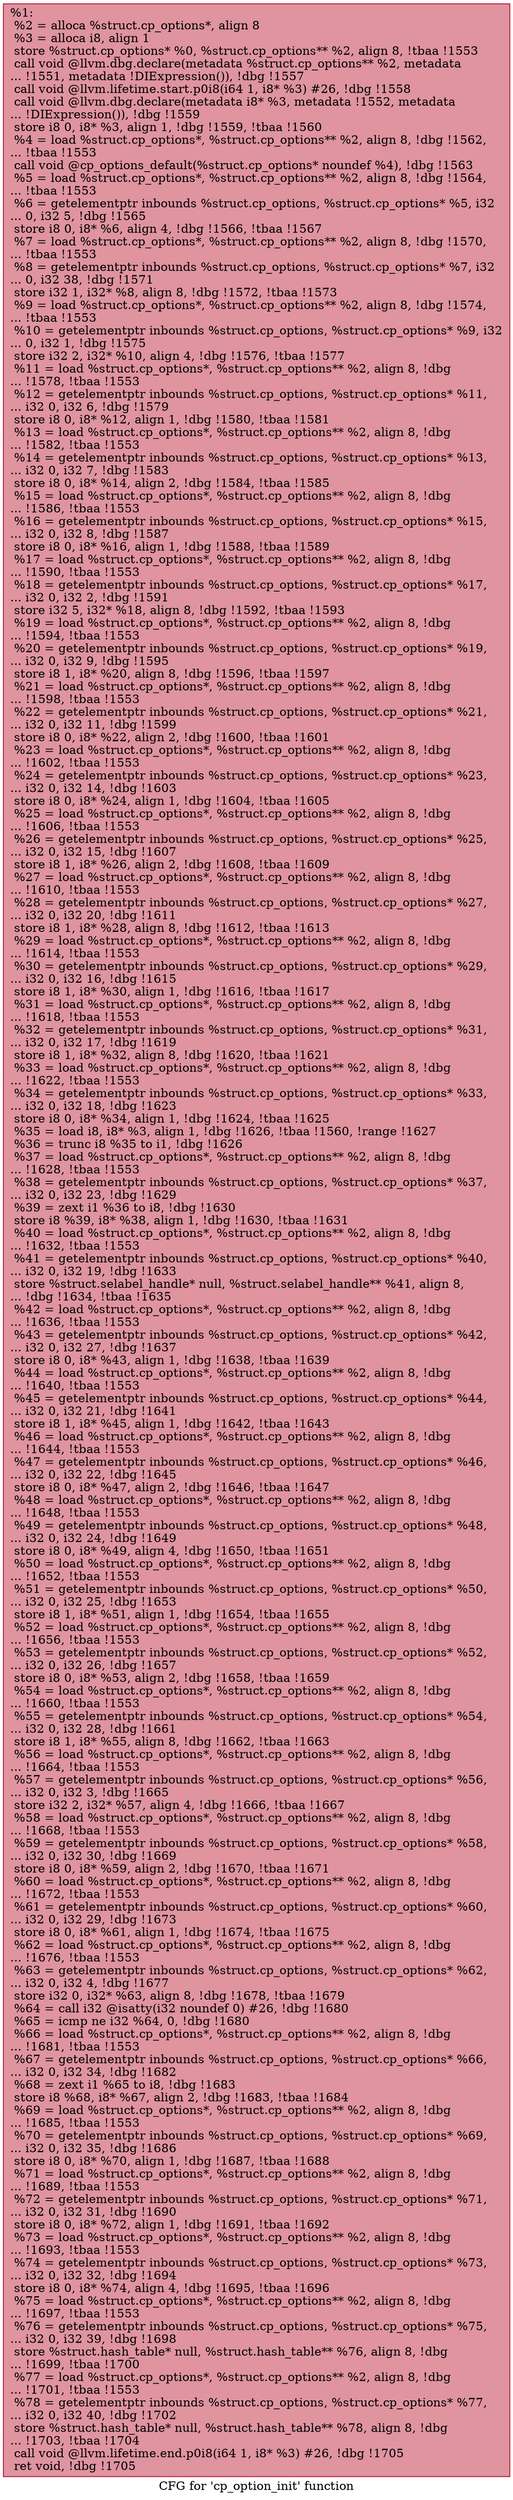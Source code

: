 digraph "CFG for 'cp_option_init' function" {
	label="CFG for 'cp_option_init' function";

	Node0x10a59c0 [shape=record,color="#b70d28ff", style=filled, fillcolor="#b70d2870",label="{%1:\l  %2 = alloca %struct.cp_options*, align 8\l  %3 = alloca i8, align 1\l  store %struct.cp_options* %0, %struct.cp_options** %2, align 8, !tbaa !1553\l  call void @llvm.dbg.declare(metadata %struct.cp_options** %2, metadata\l... !1551, metadata !DIExpression()), !dbg !1557\l  call void @llvm.lifetime.start.p0i8(i64 1, i8* %3) #26, !dbg !1558\l  call void @llvm.dbg.declare(metadata i8* %3, metadata !1552, metadata\l... !DIExpression()), !dbg !1559\l  store i8 0, i8* %3, align 1, !dbg !1559, !tbaa !1560\l  %4 = load %struct.cp_options*, %struct.cp_options** %2, align 8, !dbg !1562,\l... !tbaa !1553\l  call void @cp_options_default(%struct.cp_options* noundef %4), !dbg !1563\l  %5 = load %struct.cp_options*, %struct.cp_options** %2, align 8, !dbg !1564,\l... !tbaa !1553\l  %6 = getelementptr inbounds %struct.cp_options, %struct.cp_options* %5, i32\l... 0, i32 5, !dbg !1565\l  store i8 0, i8* %6, align 4, !dbg !1566, !tbaa !1567\l  %7 = load %struct.cp_options*, %struct.cp_options** %2, align 8, !dbg !1570,\l... !tbaa !1553\l  %8 = getelementptr inbounds %struct.cp_options, %struct.cp_options* %7, i32\l... 0, i32 38, !dbg !1571\l  store i32 1, i32* %8, align 8, !dbg !1572, !tbaa !1573\l  %9 = load %struct.cp_options*, %struct.cp_options** %2, align 8, !dbg !1574,\l... !tbaa !1553\l  %10 = getelementptr inbounds %struct.cp_options, %struct.cp_options* %9, i32\l... 0, i32 1, !dbg !1575\l  store i32 2, i32* %10, align 4, !dbg !1576, !tbaa !1577\l  %11 = load %struct.cp_options*, %struct.cp_options** %2, align 8, !dbg\l... !1578, !tbaa !1553\l  %12 = getelementptr inbounds %struct.cp_options, %struct.cp_options* %11,\l... i32 0, i32 6, !dbg !1579\l  store i8 0, i8* %12, align 1, !dbg !1580, !tbaa !1581\l  %13 = load %struct.cp_options*, %struct.cp_options** %2, align 8, !dbg\l... !1582, !tbaa !1553\l  %14 = getelementptr inbounds %struct.cp_options, %struct.cp_options* %13,\l... i32 0, i32 7, !dbg !1583\l  store i8 0, i8* %14, align 2, !dbg !1584, !tbaa !1585\l  %15 = load %struct.cp_options*, %struct.cp_options** %2, align 8, !dbg\l... !1586, !tbaa !1553\l  %16 = getelementptr inbounds %struct.cp_options, %struct.cp_options* %15,\l... i32 0, i32 8, !dbg !1587\l  store i8 0, i8* %16, align 1, !dbg !1588, !tbaa !1589\l  %17 = load %struct.cp_options*, %struct.cp_options** %2, align 8, !dbg\l... !1590, !tbaa !1553\l  %18 = getelementptr inbounds %struct.cp_options, %struct.cp_options* %17,\l... i32 0, i32 2, !dbg !1591\l  store i32 5, i32* %18, align 8, !dbg !1592, !tbaa !1593\l  %19 = load %struct.cp_options*, %struct.cp_options** %2, align 8, !dbg\l... !1594, !tbaa !1553\l  %20 = getelementptr inbounds %struct.cp_options, %struct.cp_options* %19,\l... i32 0, i32 9, !dbg !1595\l  store i8 1, i8* %20, align 8, !dbg !1596, !tbaa !1597\l  %21 = load %struct.cp_options*, %struct.cp_options** %2, align 8, !dbg\l... !1598, !tbaa !1553\l  %22 = getelementptr inbounds %struct.cp_options, %struct.cp_options* %21,\l... i32 0, i32 11, !dbg !1599\l  store i8 0, i8* %22, align 2, !dbg !1600, !tbaa !1601\l  %23 = load %struct.cp_options*, %struct.cp_options** %2, align 8, !dbg\l... !1602, !tbaa !1553\l  %24 = getelementptr inbounds %struct.cp_options, %struct.cp_options* %23,\l... i32 0, i32 14, !dbg !1603\l  store i8 0, i8* %24, align 1, !dbg !1604, !tbaa !1605\l  %25 = load %struct.cp_options*, %struct.cp_options** %2, align 8, !dbg\l... !1606, !tbaa !1553\l  %26 = getelementptr inbounds %struct.cp_options, %struct.cp_options* %25,\l... i32 0, i32 15, !dbg !1607\l  store i8 1, i8* %26, align 2, !dbg !1608, !tbaa !1609\l  %27 = load %struct.cp_options*, %struct.cp_options** %2, align 8, !dbg\l... !1610, !tbaa !1553\l  %28 = getelementptr inbounds %struct.cp_options, %struct.cp_options* %27,\l... i32 0, i32 20, !dbg !1611\l  store i8 1, i8* %28, align 8, !dbg !1612, !tbaa !1613\l  %29 = load %struct.cp_options*, %struct.cp_options** %2, align 8, !dbg\l... !1614, !tbaa !1553\l  %30 = getelementptr inbounds %struct.cp_options, %struct.cp_options* %29,\l... i32 0, i32 16, !dbg !1615\l  store i8 1, i8* %30, align 1, !dbg !1616, !tbaa !1617\l  %31 = load %struct.cp_options*, %struct.cp_options** %2, align 8, !dbg\l... !1618, !tbaa !1553\l  %32 = getelementptr inbounds %struct.cp_options, %struct.cp_options* %31,\l... i32 0, i32 17, !dbg !1619\l  store i8 1, i8* %32, align 8, !dbg !1620, !tbaa !1621\l  %33 = load %struct.cp_options*, %struct.cp_options** %2, align 8, !dbg\l... !1622, !tbaa !1553\l  %34 = getelementptr inbounds %struct.cp_options, %struct.cp_options* %33,\l... i32 0, i32 18, !dbg !1623\l  store i8 0, i8* %34, align 1, !dbg !1624, !tbaa !1625\l  %35 = load i8, i8* %3, align 1, !dbg !1626, !tbaa !1560, !range !1627\l  %36 = trunc i8 %35 to i1, !dbg !1626\l  %37 = load %struct.cp_options*, %struct.cp_options** %2, align 8, !dbg\l... !1628, !tbaa !1553\l  %38 = getelementptr inbounds %struct.cp_options, %struct.cp_options* %37,\l... i32 0, i32 23, !dbg !1629\l  %39 = zext i1 %36 to i8, !dbg !1630\l  store i8 %39, i8* %38, align 1, !dbg !1630, !tbaa !1631\l  %40 = load %struct.cp_options*, %struct.cp_options** %2, align 8, !dbg\l... !1632, !tbaa !1553\l  %41 = getelementptr inbounds %struct.cp_options, %struct.cp_options* %40,\l... i32 0, i32 19, !dbg !1633\l  store %struct.selabel_handle* null, %struct.selabel_handle** %41, align 8,\l... !dbg !1634, !tbaa !1635\l  %42 = load %struct.cp_options*, %struct.cp_options** %2, align 8, !dbg\l... !1636, !tbaa !1553\l  %43 = getelementptr inbounds %struct.cp_options, %struct.cp_options* %42,\l... i32 0, i32 27, !dbg !1637\l  store i8 0, i8* %43, align 1, !dbg !1638, !tbaa !1639\l  %44 = load %struct.cp_options*, %struct.cp_options** %2, align 8, !dbg\l... !1640, !tbaa !1553\l  %45 = getelementptr inbounds %struct.cp_options, %struct.cp_options* %44,\l... i32 0, i32 21, !dbg !1641\l  store i8 1, i8* %45, align 1, !dbg !1642, !tbaa !1643\l  %46 = load %struct.cp_options*, %struct.cp_options** %2, align 8, !dbg\l... !1644, !tbaa !1553\l  %47 = getelementptr inbounds %struct.cp_options, %struct.cp_options* %46,\l... i32 0, i32 22, !dbg !1645\l  store i8 0, i8* %47, align 2, !dbg !1646, !tbaa !1647\l  %48 = load %struct.cp_options*, %struct.cp_options** %2, align 8, !dbg\l... !1648, !tbaa !1553\l  %49 = getelementptr inbounds %struct.cp_options, %struct.cp_options* %48,\l... i32 0, i32 24, !dbg !1649\l  store i8 0, i8* %49, align 4, !dbg !1650, !tbaa !1651\l  %50 = load %struct.cp_options*, %struct.cp_options** %2, align 8, !dbg\l... !1652, !tbaa !1553\l  %51 = getelementptr inbounds %struct.cp_options, %struct.cp_options* %50,\l... i32 0, i32 25, !dbg !1653\l  store i8 1, i8* %51, align 1, !dbg !1654, !tbaa !1655\l  %52 = load %struct.cp_options*, %struct.cp_options** %2, align 8, !dbg\l... !1656, !tbaa !1553\l  %53 = getelementptr inbounds %struct.cp_options, %struct.cp_options* %52,\l... i32 0, i32 26, !dbg !1657\l  store i8 0, i8* %53, align 2, !dbg !1658, !tbaa !1659\l  %54 = load %struct.cp_options*, %struct.cp_options** %2, align 8, !dbg\l... !1660, !tbaa !1553\l  %55 = getelementptr inbounds %struct.cp_options, %struct.cp_options* %54,\l... i32 0, i32 28, !dbg !1661\l  store i8 1, i8* %55, align 8, !dbg !1662, !tbaa !1663\l  %56 = load %struct.cp_options*, %struct.cp_options** %2, align 8, !dbg\l... !1664, !tbaa !1553\l  %57 = getelementptr inbounds %struct.cp_options, %struct.cp_options* %56,\l... i32 0, i32 3, !dbg !1665\l  store i32 2, i32* %57, align 4, !dbg !1666, !tbaa !1667\l  %58 = load %struct.cp_options*, %struct.cp_options** %2, align 8, !dbg\l... !1668, !tbaa !1553\l  %59 = getelementptr inbounds %struct.cp_options, %struct.cp_options* %58,\l... i32 0, i32 30, !dbg !1669\l  store i8 0, i8* %59, align 2, !dbg !1670, !tbaa !1671\l  %60 = load %struct.cp_options*, %struct.cp_options** %2, align 8, !dbg\l... !1672, !tbaa !1553\l  %61 = getelementptr inbounds %struct.cp_options, %struct.cp_options* %60,\l... i32 0, i32 29, !dbg !1673\l  store i8 0, i8* %61, align 1, !dbg !1674, !tbaa !1675\l  %62 = load %struct.cp_options*, %struct.cp_options** %2, align 8, !dbg\l... !1676, !tbaa !1553\l  %63 = getelementptr inbounds %struct.cp_options, %struct.cp_options* %62,\l... i32 0, i32 4, !dbg !1677\l  store i32 0, i32* %63, align 8, !dbg !1678, !tbaa !1679\l  %64 = call i32 @isatty(i32 noundef 0) #26, !dbg !1680\l  %65 = icmp ne i32 %64, 0, !dbg !1680\l  %66 = load %struct.cp_options*, %struct.cp_options** %2, align 8, !dbg\l... !1681, !tbaa !1553\l  %67 = getelementptr inbounds %struct.cp_options, %struct.cp_options* %66,\l... i32 0, i32 34, !dbg !1682\l  %68 = zext i1 %65 to i8, !dbg !1683\l  store i8 %68, i8* %67, align 2, !dbg !1683, !tbaa !1684\l  %69 = load %struct.cp_options*, %struct.cp_options** %2, align 8, !dbg\l... !1685, !tbaa !1553\l  %70 = getelementptr inbounds %struct.cp_options, %struct.cp_options* %69,\l... i32 0, i32 35, !dbg !1686\l  store i8 0, i8* %70, align 1, !dbg !1687, !tbaa !1688\l  %71 = load %struct.cp_options*, %struct.cp_options** %2, align 8, !dbg\l... !1689, !tbaa !1553\l  %72 = getelementptr inbounds %struct.cp_options, %struct.cp_options* %71,\l... i32 0, i32 31, !dbg !1690\l  store i8 0, i8* %72, align 1, !dbg !1691, !tbaa !1692\l  %73 = load %struct.cp_options*, %struct.cp_options** %2, align 8, !dbg\l... !1693, !tbaa !1553\l  %74 = getelementptr inbounds %struct.cp_options, %struct.cp_options* %73,\l... i32 0, i32 32, !dbg !1694\l  store i8 0, i8* %74, align 4, !dbg !1695, !tbaa !1696\l  %75 = load %struct.cp_options*, %struct.cp_options** %2, align 8, !dbg\l... !1697, !tbaa !1553\l  %76 = getelementptr inbounds %struct.cp_options, %struct.cp_options* %75,\l... i32 0, i32 39, !dbg !1698\l  store %struct.hash_table* null, %struct.hash_table** %76, align 8, !dbg\l... !1699, !tbaa !1700\l  %77 = load %struct.cp_options*, %struct.cp_options** %2, align 8, !dbg\l... !1701, !tbaa !1553\l  %78 = getelementptr inbounds %struct.cp_options, %struct.cp_options* %77,\l... i32 0, i32 40, !dbg !1702\l  store %struct.hash_table* null, %struct.hash_table** %78, align 8, !dbg\l... !1703, !tbaa !1704\l  call void @llvm.lifetime.end.p0i8(i64 1, i8* %3) #26, !dbg !1705\l  ret void, !dbg !1705\l}"];
}
